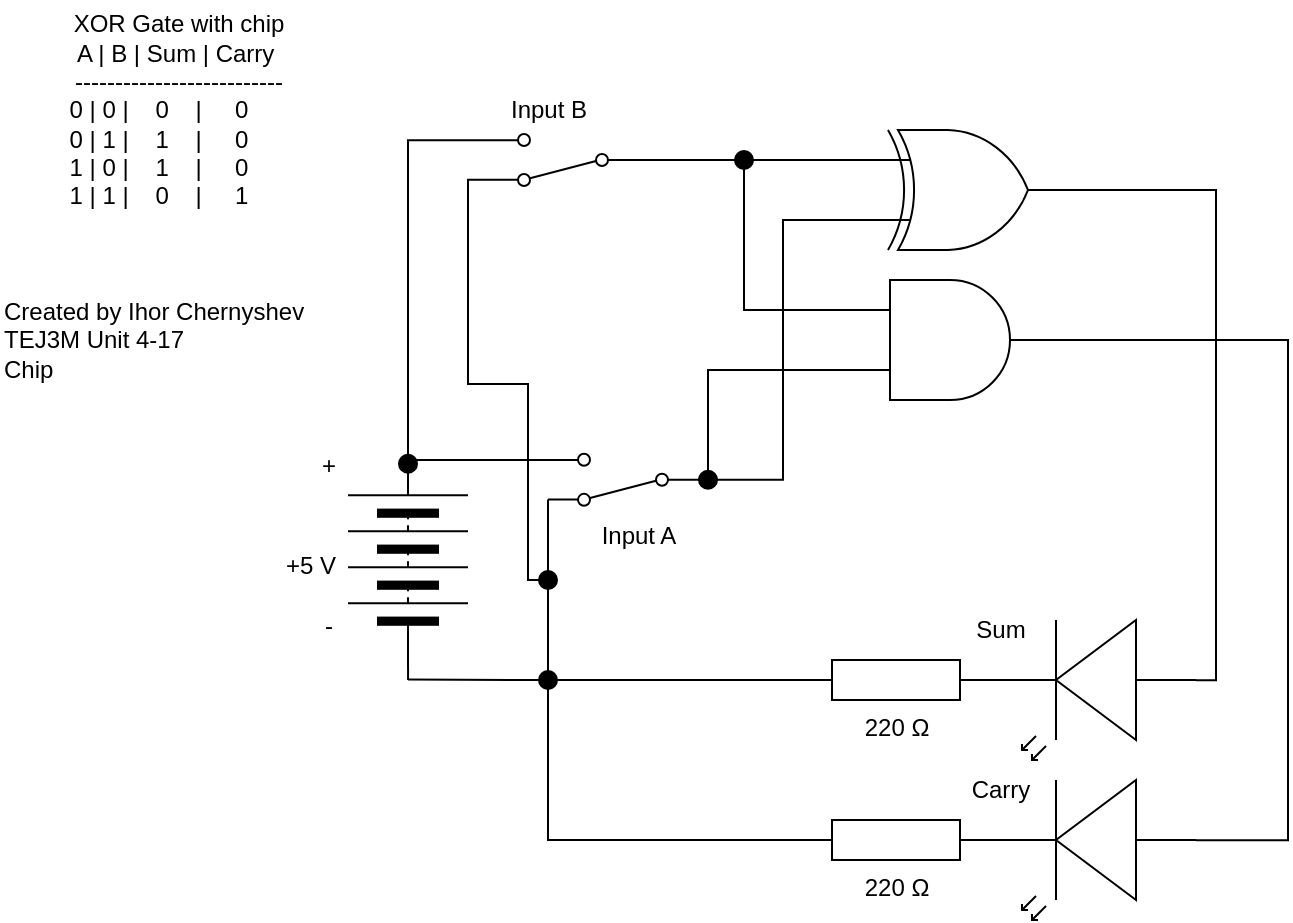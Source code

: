 <mxfile>
    <diagram id="x45FVn4cKMyBcMMyzXoL" name="Page-1">
        <mxGraphModel dx="1576" dy="1703" grid="1" gridSize="10" guides="1" tooltips="1" connect="1" arrows="1" fold="1" page="1" pageScale="1" pageWidth="827" pageHeight="1169" math="0" shadow="0">
            <root>
                <mxCell id="0"/>
                <mxCell id="1" parent="0"/>
                <mxCell id="3" value="220 Ω" style="pointerEvents=1;verticalLabelPosition=bottom;shadow=0;dashed=0;align=center;html=1;verticalAlign=top;shape=mxgraph.electrical.resistors.resistor_1;" parent="1" vertex="1">
                    <mxGeometry x="314" y="180" width="100" height="20" as="geometry"/>
                </mxCell>
                <mxCell id="5" style="edgeStyle=none;html=1;exitX=1;exitY=0.5;exitDx=0;exitDy=0;rounded=0;curved=0;strokeColor=default;endArrow=none;endFill=0;" parent="1" edge="1">
                    <mxGeometry relative="1" as="geometry">
                        <mxPoint x="120" y="80" as="sourcePoint"/>
                        <mxPoint x="190" y="80" as="targetPoint"/>
                    </mxGeometry>
                </mxCell>
                <mxCell id="58" style="edgeStyle=none;html=1;exitX=0;exitY=0.5;exitDx=0;exitDy=0;endArrow=none;endFill=0;" parent="1" source="8" edge="1">
                    <mxGeometry relative="1" as="geometry">
                        <mxPoint x="120.045" y="190" as="targetPoint"/>
                    </mxGeometry>
                </mxCell>
                <mxCell id="8" value="" style="pointerEvents=1;verticalLabelPosition=bottom;shadow=0;dashed=0;align=center;html=1;verticalAlign=top;shape=mxgraph.electrical.miscellaneous.batteryStack;rotation=-90;" parent="1" vertex="1">
                    <mxGeometry x="70" y="100" width="100" height="60" as="geometry"/>
                </mxCell>
                <mxCell id="9" value="+5 V" style="text;html=1;align=center;verticalAlign=middle;resizable=0;points=[];autosize=1;strokeColor=none;fillColor=none;" parent="1" vertex="1">
                    <mxGeometry x="46" y="118" width="50" height="30" as="geometry"/>
                </mxCell>
                <mxCell id="10" value="Created by Ihor Chernyshev&lt;div&gt;TEJ3M Unit 4-17&lt;/div&gt;&lt;div&gt;Chip&lt;/div&gt;" style="text;html=1;align=left;verticalAlign=middle;resizable=0;points=[];autosize=1;strokeColor=none;fillColor=none;" parent="1" vertex="1">
                    <mxGeometry x="-84" y="-10" width="180" height="60" as="geometry"/>
                </mxCell>
                <mxCell id="14" value="+" style="text;html=1;align=center;verticalAlign=middle;resizable=0;points=[];autosize=1;strokeColor=none;fillColor=none;" parent="1" vertex="1">
                    <mxGeometry x="65" y="68" width="30" height="30" as="geometry"/>
                </mxCell>
                <mxCell id="15" value="-" style="text;html=1;align=center;verticalAlign=middle;resizable=0;points=[];autosize=1;strokeColor=none;fillColor=none;" parent="1" vertex="1">
                    <mxGeometry x="65" y="148" width="30" height="30" as="geometry"/>
                </mxCell>
                <mxCell id="16" value="Sum" style="text;html=1;align=center;verticalAlign=middle;resizable=0;points=[];autosize=1;strokeColor=none;fillColor=none;" parent="1" vertex="1">
                    <mxGeometry x="391" y="150" width="50" height="30" as="geometry"/>
                </mxCell>
                <mxCell id="17" value="&lt;div&gt;&lt;font color=&quot;#000000&quot;&gt;XOR Gate with chip&lt;/font&gt;&lt;/div&gt;&lt;div&gt;&lt;font color=&quot;#000000&quot;&gt;A | B | Sum | Carry&amp;nbsp;&lt;/font&gt;&lt;/div&gt;&lt;div&gt;&lt;font color=&quot;#000000&quot;&gt;--------------------------&lt;/font&gt;&lt;/div&gt;&lt;div&gt;&lt;font color=&quot;#000000&quot;&gt;0 | 0 |&amp;nbsp; &amp;nbsp; 0&amp;nbsp; &amp;nbsp; |&amp;nbsp; &amp;nbsp; &amp;nbsp;0&amp;nbsp; &amp;nbsp; &amp;nbsp;&amp;nbsp;&lt;/font&gt;&lt;/div&gt;&lt;div&gt;&lt;font style=&quot;color: rgb(0, 0, 0);&quot;&gt;0 | 1 |&amp;nbsp; &amp;nbsp; 1&amp;nbsp; &amp;nbsp; |&amp;nbsp; &amp;nbsp; &amp;nbsp;0&amp;nbsp; &amp;nbsp; &amp;nbsp;&amp;nbsp;&lt;/font&gt;&lt;/div&gt;&lt;div&gt;&lt;font style=&quot;color: rgb(0, 0, 0);&quot;&gt;1 | 0 |&amp;nbsp; &amp;nbsp; 1&amp;nbsp; &amp;nbsp; |&amp;nbsp; &amp;nbsp; &amp;nbsp;0&amp;nbsp; &amp;nbsp; &amp;nbsp;&amp;nbsp;&lt;/font&gt;&lt;/div&gt;&lt;div&gt;&lt;div&gt;&lt;font style=&quot;color: rgb(0, 0, 0);&quot;&gt;1 | 1 |&amp;nbsp; &amp;nbsp; 0&amp;nbsp; &amp;nbsp; |&amp;nbsp; &amp;nbsp; &amp;nbsp;1&amp;nbsp; &amp;nbsp; &amp;nbsp;&amp;nbsp;&lt;/font&gt;&lt;/div&gt;&lt;/div&gt;" style="text;html=1;align=center;verticalAlign=middle;resizable=0;points=[];autosize=1;strokeColor=none;fillColor=none;" parent="1" vertex="1">
                    <mxGeometry x="-60" y="-150" width="130" height="110" as="geometry"/>
                </mxCell>
                <mxCell id="25" value="" style="edgeStyle=none;html=1;exitX=0;exitY=0.5;exitDx=0;exitDy=0;entryDx=0;entryDy=0;entryPerimeter=0;endArrow=none;endFill=0;entryX=0;entryY=0.5;" parent="1" source="60" target="3" edge="1">
                    <mxGeometry relative="1" as="geometry">
                        <mxPoint x="120" y="189.77" as="sourcePoint"/>
                        <mxPoint x="250" y="189.77" as="targetPoint"/>
                    </mxGeometry>
                </mxCell>
                <mxCell id="27" value="Input A" style="text;html=1;align=center;verticalAlign=middle;resizable=0;points=[];autosize=1;strokeColor=none;fillColor=none;" parent="1" vertex="1">
                    <mxGeometry x="205" y="102.9" width="60" height="30" as="geometry"/>
                </mxCell>
                <mxCell id="29" style="edgeStyle=none;html=1;exitX=1;exitY=0.12;exitDx=0;exitDy=0;endArrow=none;endFill=0;" parent="1" source="28" edge="1">
                    <mxGeometry relative="1" as="geometry">
                        <mxPoint x="190" y="190" as="targetPoint"/>
                    </mxGeometry>
                </mxCell>
                <mxCell id="28" value="" style="html=1;shape=mxgraph.electrical.electro-mechanical.twoWaySwitch;aspect=fixed;elSwitchState=2;rotation=-180;" parent="1" vertex="1">
                    <mxGeometry x="190" y="76.9" width="75" height="26" as="geometry"/>
                </mxCell>
                <mxCell id="34" style="edgeStyle=orthogonalEdgeStyle;html=1;entryX=1;entryY=0.5;entryDx=0;entryDy=0;rounded=0;endArrow=none;endFill=0;exitX=1;exitY=0.88;exitDx=0;exitDy=0;" parent="1" source="42" target="8" edge="1">
                    <mxGeometry relative="1" as="geometry">
                        <mxPoint x="120" y="-80" as="sourcePoint"/>
                        <Array as="points">
                            <mxPoint x="120" y="-80"/>
                        </Array>
                    </mxGeometry>
                </mxCell>
                <mxCell id="11" value="" style="verticalLabelPosition=bottom;shadow=0;dashed=0;align=center;html=1;verticalAlign=top;shape=mxgraph.electrical.opto_electronics.led_2;pointerEvents=1;rotation=-180;" parent="1" vertex="1">
                    <mxGeometry x="414" y="160" width="100" height="70" as="geometry"/>
                </mxCell>
                <mxCell id="43" style="edgeStyle=orthogonalEdgeStyle;html=1;exitX=1;exitY=0.12;exitDx=0;exitDy=0;endArrow=none;endFill=0;rounded=0;curved=0;" parent="1" source="42" edge="1">
                    <mxGeometry relative="1" as="geometry">
                        <mxPoint x="190" y="140" as="targetPoint"/>
                        <Array as="points">
                            <mxPoint x="150" y="-60"/>
                            <mxPoint x="150" y="42"/>
                            <mxPoint x="180" y="42"/>
                            <mxPoint x="180" y="140"/>
                        </Array>
                    </mxGeometry>
                </mxCell>
                <mxCell id="42" value="" style="html=1;shape=mxgraph.electrical.electro-mechanical.twoWaySwitch;aspect=fixed;elSwitchState=2;rotation=-180;" parent="1" vertex="1">
                    <mxGeometry x="160" y="-83" width="75" height="26" as="geometry"/>
                </mxCell>
                <mxCell id="44" value="Input B" style="text;html=1;align=center;verticalAlign=middle;resizable=0;points=[];autosize=1;strokeColor=none;fillColor=none;" parent="1" vertex="1">
                    <mxGeometry x="160" y="-110" width="60" height="30" as="geometry"/>
                </mxCell>
                <mxCell id="61" value="" style="edgeStyle=none;html=1;exitX=0;exitY=0.5;exitDx=0;exitDy=0;entryDx=0;entryDy=0;entryPerimeter=0;endArrow=none;endFill=0;entryX=0;entryY=0.5;" parent="1" target="60" edge="1">
                    <mxGeometry relative="1" as="geometry">
                        <mxPoint x="120" y="189.77" as="sourcePoint"/>
                        <mxPoint x="314" y="190" as="targetPoint"/>
                    </mxGeometry>
                </mxCell>
                <mxCell id="60" value="" style="shape=ellipse;fillColor=#000000;strokeColor=none;html=1;sketch=0;" parent="1" vertex="1">
                    <mxGeometry x="185" y="185" width="10" height="10" as="geometry"/>
                </mxCell>
                <mxCell id="62" value="" style="shape=ellipse;fillColor=#000000;strokeColor=none;html=1;sketch=0;" parent="1" vertex="1">
                    <mxGeometry x="185" y="135" width="10" height="10" as="geometry"/>
                </mxCell>
                <mxCell id="66" value="" style="shape=ellipse;fillColor=#000000;strokeColor=none;html=1;sketch=0;" parent="1" vertex="1">
                    <mxGeometry x="115" y="76.9" width="10" height="10" as="geometry"/>
                </mxCell>
                <mxCell id="80" style="edgeStyle=orthogonalEdgeStyle;html=1;exitX=1;exitY=0.5;exitDx=0;exitDy=0;exitPerimeter=0;entryX=0;entryY=0.57;entryDx=0;entryDy=0;entryPerimeter=0;rounded=0;curved=0;endArrow=none;endFill=0;" parent="1" source="87" target="11" edge="1">
                    <mxGeometry relative="1" as="geometry">
                        <mxPoint x="650" y="20" as="sourcePoint"/>
                    </mxGeometry>
                </mxCell>
                <mxCell id="87" value="" style="verticalLabelPosition=bottom;shadow=0;dashed=0;align=center;html=1;verticalAlign=top;shape=mxgraph.electrical.logic_gates.logic_gate;operation=xor;" parent="1" vertex="1">
                    <mxGeometry x="350" y="-85" width="100" height="60" as="geometry"/>
                </mxCell>
                <mxCell id="88" style="edgeStyle=orthogonalEdgeStyle;html=1;exitX=0;exitY=0.5;exitDx=0;exitDy=0;entryX=0;entryY=0.75;entryDx=0;entryDy=0;entryPerimeter=0;rounded=0;endArrow=none;endFill=0;" parent="1" source="28" target="87" edge="1">
                    <mxGeometry relative="1" as="geometry"/>
                </mxCell>
                <mxCell id="89" style="edgeStyle=orthogonalEdgeStyle;html=1;exitX=0;exitY=0.5;exitDx=0;exitDy=0;entryX=0;entryY=0.25;entryDx=0;entryDy=0;entryPerimeter=0;endArrow=none;endFill=0;rounded=0;curved=0;" parent="1" source="42" target="87" edge="1">
                    <mxGeometry relative="1" as="geometry"/>
                </mxCell>
                <mxCell id="90" value="" style="verticalLabelPosition=bottom;shadow=0;dashed=0;align=center;html=1;verticalAlign=top;shape=mxgraph.electrical.logic_gates.logic_gate;operation=and;" vertex="1" parent="1">
                    <mxGeometry x="341" y="-10" width="100" height="60" as="geometry"/>
                </mxCell>
                <mxCell id="91" style="edgeStyle=orthogonalEdgeStyle;html=1;exitX=0;exitY=0.5;exitDx=0;exitDy=0;entryX=0;entryY=0.25;entryDx=0;entryDy=0;entryPerimeter=0;rounded=0;curved=0;endArrow=none;endFill=0;" edge="1" parent="1" source="42" target="90">
                    <mxGeometry relative="1" as="geometry"/>
                </mxCell>
                <mxCell id="92" style="edgeStyle=orthogonalEdgeStyle;html=1;exitX=0;exitY=0.5;exitDx=0;exitDy=0;entryX=0;entryY=0.75;entryDx=0;entryDy=0;entryPerimeter=0;endArrow=none;endFill=0;rounded=0;curved=0;" edge="1" parent="1" source="28" target="90">
                    <mxGeometry relative="1" as="geometry">
                        <Array as="points">
                            <mxPoint x="270" y="90"/>
                            <mxPoint x="270" y="35"/>
                        </Array>
                    </mxGeometry>
                </mxCell>
                <mxCell id="93" value="" style="shape=ellipse;fillColor=#000000;strokeColor=none;html=1;sketch=0;" vertex="1" parent="1">
                    <mxGeometry x="265" y="84.9" width="10" height="10" as="geometry"/>
                </mxCell>
                <mxCell id="94" value="" style="shape=ellipse;fillColor=#000000;strokeColor=none;html=1;sketch=0;" vertex="1" parent="1">
                    <mxGeometry x="283" y="-75" width="10" height="10" as="geometry"/>
                </mxCell>
                <mxCell id="99" style="edgeStyle=orthogonalEdgeStyle;html=1;exitX=0;exitY=0.5;exitDx=0;exitDy=0;exitPerimeter=0;entryX=0;entryY=0.5;entryDx=0;entryDy=0;rounded=0;curved=0;endArrow=none;endFill=0;" edge="1" parent="1" source="95" target="60">
                    <mxGeometry relative="1" as="geometry">
                        <Array as="points">
                            <mxPoint x="190" y="270"/>
                            <mxPoint x="190" y="190"/>
                        </Array>
                    </mxGeometry>
                </mxCell>
                <mxCell id="95" value="220 Ω" style="pointerEvents=1;verticalLabelPosition=bottom;shadow=0;dashed=0;align=center;html=1;verticalAlign=top;shape=mxgraph.electrical.resistors.resistor_1;" vertex="1" parent="1">
                    <mxGeometry x="314" y="260" width="100" height="20" as="geometry"/>
                </mxCell>
                <mxCell id="96" value="Carry" style="text;html=1;align=center;verticalAlign=middle;resizable=0;points=[];autosize=1;strokeColor=none;fillColor=none;" vertex="1" parent="1">
                    <mxGeometry x="391" y="230" width="50" height="30" as="geometry"/>
                </mxCell>
                <mxCell id="97" value="" style="verticalLabelPosition=bottom;shadow=0;dashed=0;align=center;html=1;verticalAlign=top;shape=mxgraph.electrical.opto_electronics.led_2;pointerEvents=1;rotation=-180;" vertex="1" parent="1">
                    <mxGeometry x="414" y="240" width="100" height="70" as="geometry"/>
                </mxCell>
                <mxCell id="98" style="edgeStyle=orthogonalEdgeStyle;html=1;exitX=1;exitY=0.5;exitDx=0;exitDy=0;exitPerimeter=0;entryX=0;entryY=0.57;entryDx=0;entryDy=0;entryPerimeter=0;endArrow=none;endFill=0;rounded=0;curved=0;" edge="1" parent="1" source="90" target="97">
                    <mxGeometry relative="1" as="geometry">
                        <Array as="points">
                            <mxPoint x="560" y="20"/>
                            <mxPoint x="560" y="270"/>
                        </Array>
                    </mxGeometry>
                </mxCell>
            </root>
        </mxGraphModel>
    </diagram>
</mxfile>